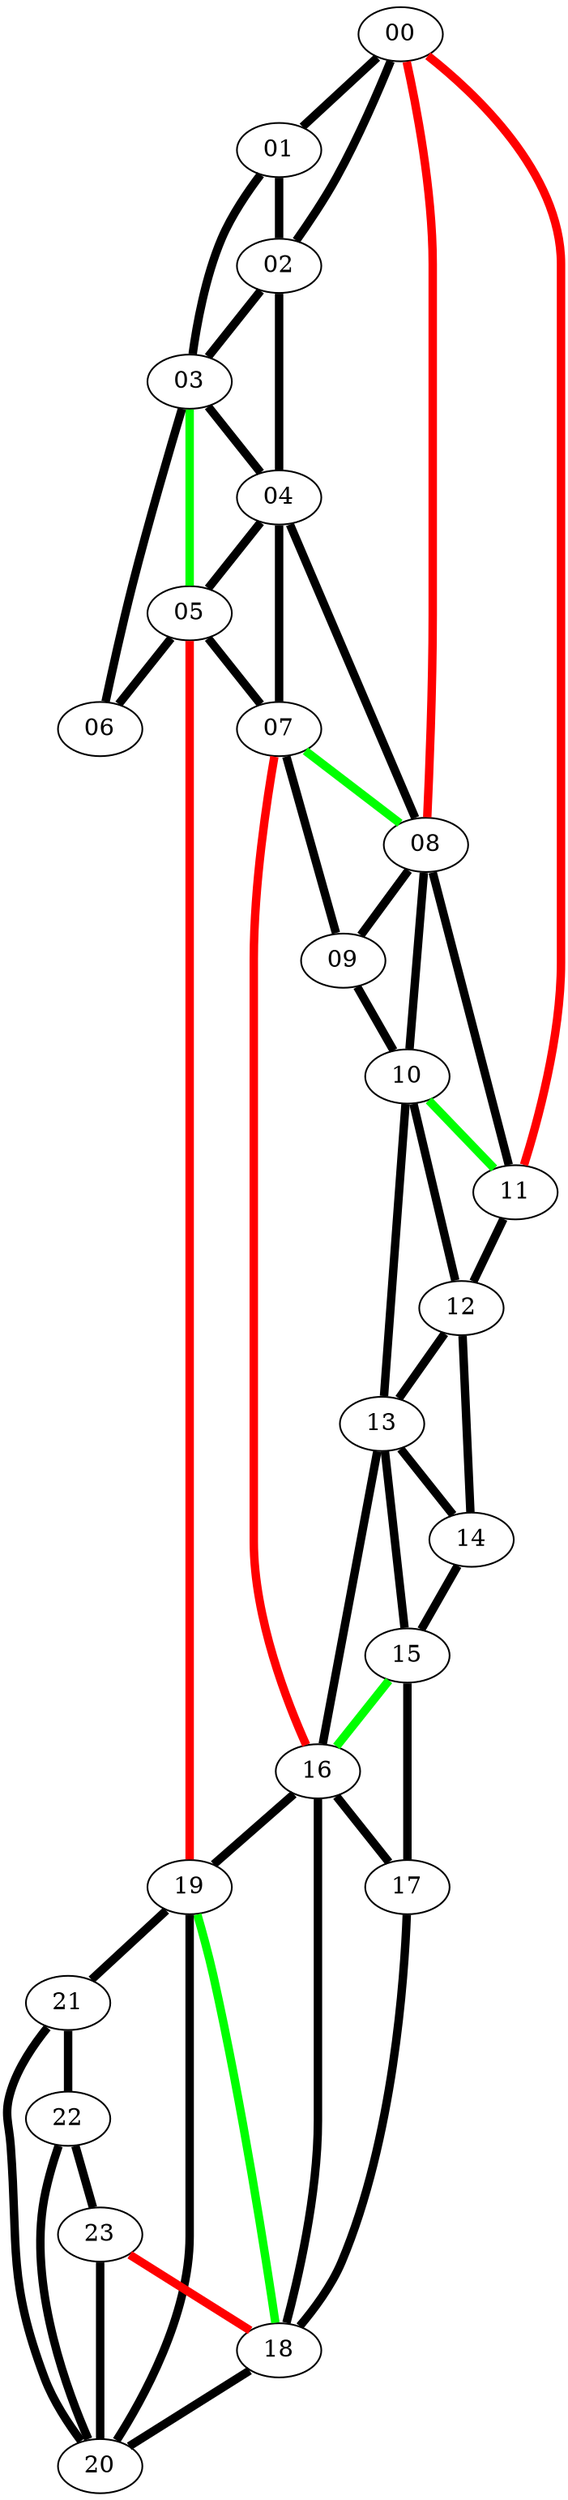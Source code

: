 graph G {
  00 [label="00", width=0, height=0; pos="100, 0!"];
  01 [label="01", width=0, height=0; pos="0, 173!"];
  02 [label="02", width=0, height=0; pos="-100, 0!"];
  03 [label="03", width=0, height=0; pos="-300, 0!"];
  04 [label="04", width=0, height=0; pos="-200, -173!"];
  05 [label="05", width=0, height=0; pos="-300, -346!"];
  06 [label="06", width=0, height=0; pos="-500, -346!"];
  07 [label="07", width=0, height=0; pos="-100, -346!"];
  08 [label="08", width=0, height=0; pos="200, -173!"];
  09 [label="09", width=0, height=0; pos="100, -346!"];
  10 [label="10", width=0, height=0; pos="300, -346!"];
  11 [label="11", width=0, height=0; pos="300, 0!"];
  12 [label="12", width=0, height=0; pos="500, -346!"];
  13 [label="13", width=0, height=0; pos="400, -519!"];
  14 [label="14", width=0, height=0; pos="500, -692!"];
  15 [label="15", width=0, height=0; pos="300, -692!"];
  16 [label="16", width=0, height=0; pos="0, -519!"];
  17 [label="17", width=0, height=0; pos="100, -692!"];
  18 [label="18", width=0, height=0; pos="-100, -692!"];
  19 [label="19", width=0, height=0; pos="-400, -519!"];
  20 [label="20", width=0, height=0; pos="-300, -692!"];
  21 [label="21", width=0, height=0; pos="-500, -692!"];
  22 [label="22", width=0, height=0; pos="-300, -1039!"];
  23 [label="23", width=0, height=0; pos="-200, -866!"];
  00--01 [color="black", penwidth=5]
  00--02 [color="black", penwidth=5];
  01--02 [color="black", penwidth=5];
  01--03 [color="black", penwidth=5];
  02--03 [color="black", penwidth=5];
  02--04 [color="black", penwidth=5];
  03--04 [color="black", penwidth=5];
  03--05 [color="green", penwidth=5];
  03--06 [color="black", penwidth=5];
  04--05 [color="black", penwidth=5];
  04--07 [color="black", penwidth=5];
  04--08 [color="black", penwidth=5];
  05--06 [color="black", penwidth=5];
  05--07 [color="black", penwidth=5];
  07--08 [color="green", penwidth=5];
  07--09 [color="black", penwidth=5];
  08--09 [color="black", penwidth=5];
  08--10 [color="black", penwidth=5];
  08--11 [color="black", penwidth=5];
  09--10 [color="black", penwidth=5];
  10--11 [color="green", penwidth=5];
  10--12 [color="black", penwidth=5];
  10--13 [color="black", penwidth=5];
  11--12 [color="black", penwidth=5];
  12--13 [color="black", penwidth=5];
  12--14 [color="black", penwidth=5];
  13--14 [color="black", penwidth=5];
  13--15 [color="black", penwidth=5];
  13--16 [color="black", penwidth=5];
  14--15 [color="black", penwidth=5];
  15--16 [color="green", penwidth=5];
  15--17 [color="black", penwidth=5];
  16--17 [color="black", penwidth=5];
  16--18 [color="black", penwidth=5];
  16--19 [color="black", penwidth=5];
  17--18 [color="black", penwidth=5];
  18--19 [color="green", penwidth=5];
  18--20 [color="black", penwidth=5];
  19--20 [color="black", penwidth=5];
  19--21 [color="black", penwidth=5];
  20--21 [color="black", penwidth=5];
  20--22 [color="black", penwidth=5];
  20--23 [color="black", penwidth=5];
  21--22 [color="black", penwidth=5];
  22--23 [color="black", penwidth=5];
  08--00 [color="red", penwidth=5];
  11--00 [color="red", penwidth=5];
  16--07 [color="red", penwidth=5];
  19--05 [color="red", penwidth=5];
  23--18 [color="red", penwidth=5];
}
